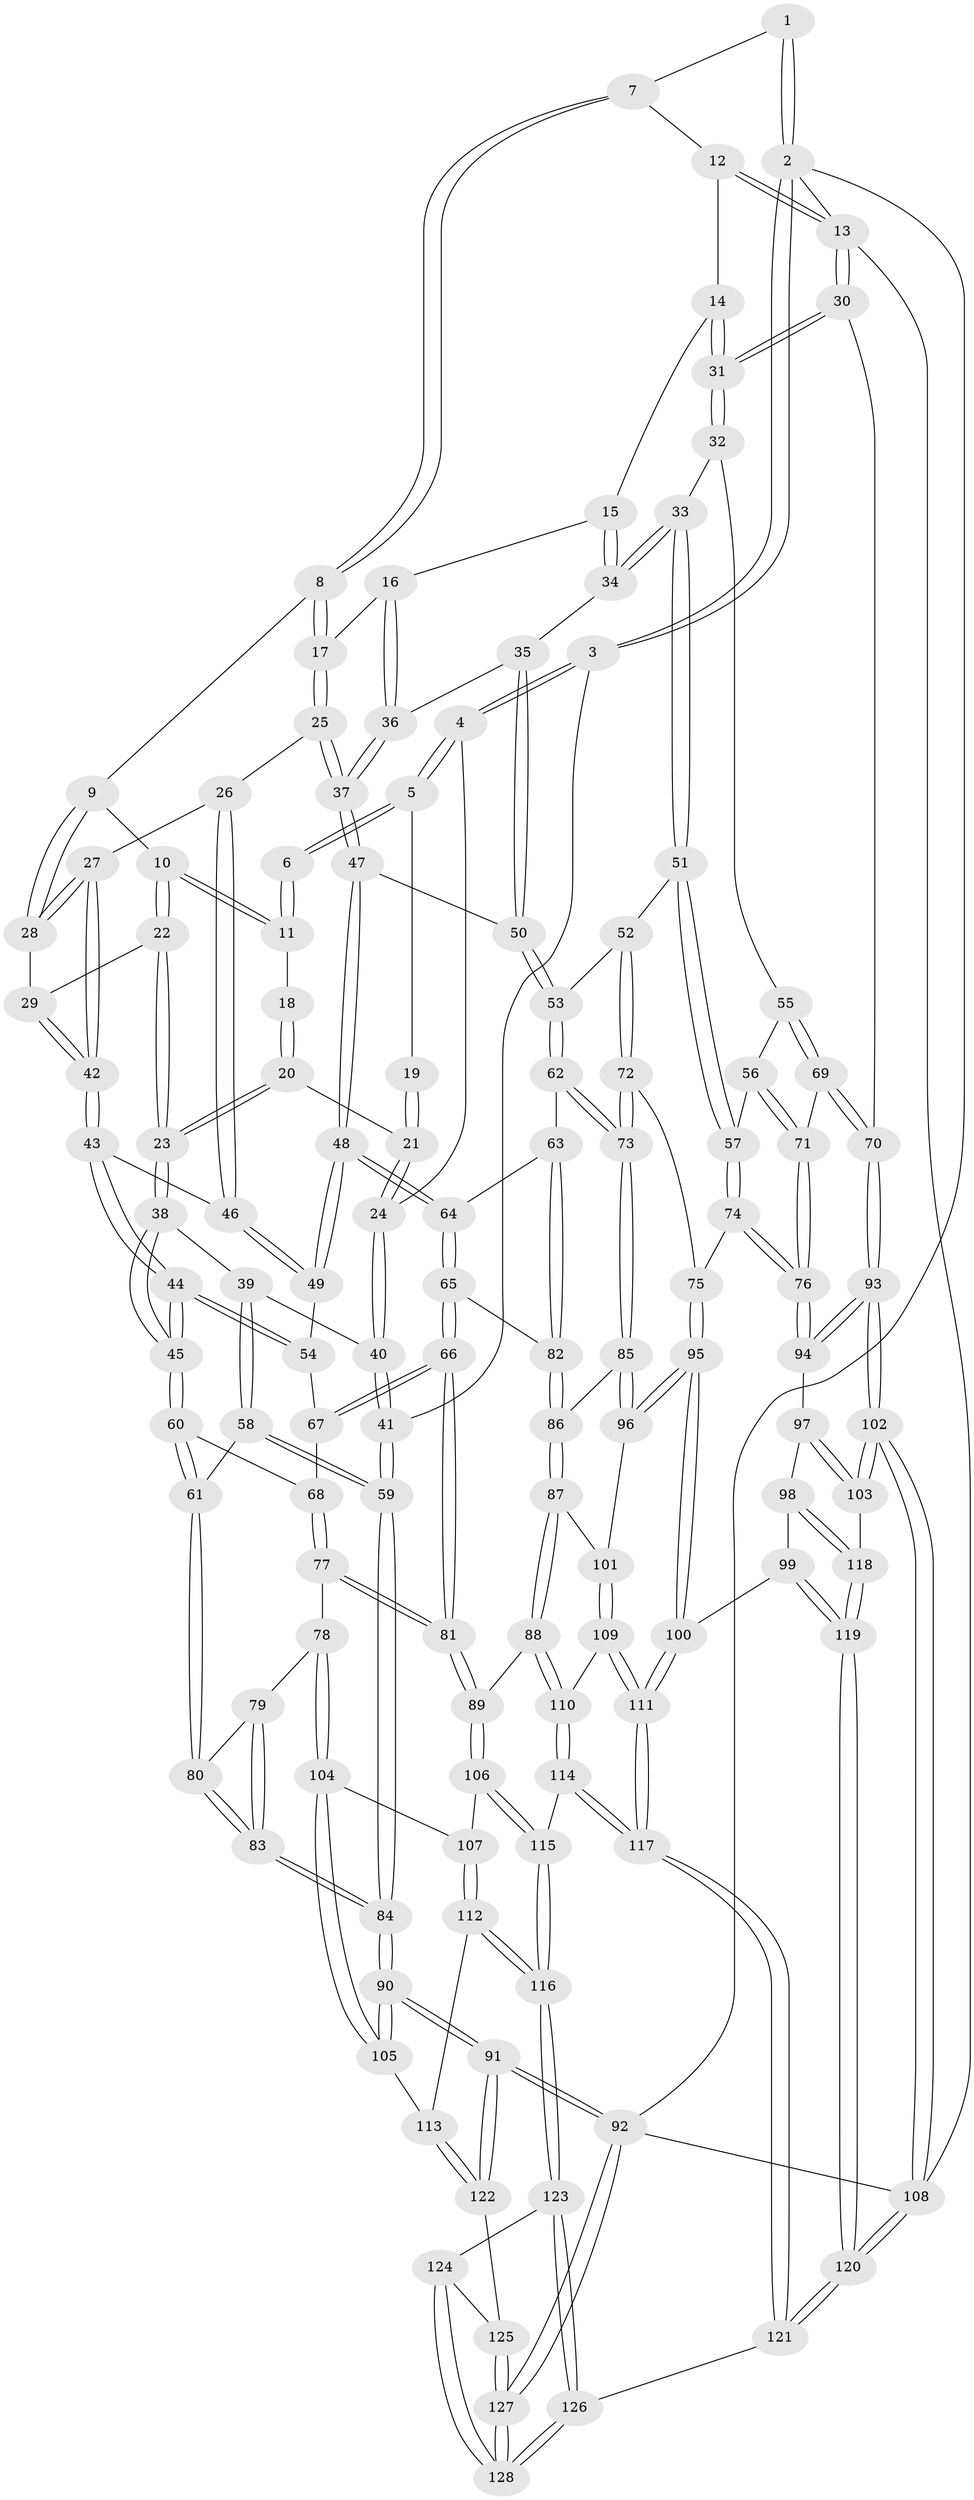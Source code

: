 // coarse degree distribution, {3: 0.21052631578947367, 8: 0.013157894736842105, 6: 0.06578947368421052, 5: 0.2631578947368421, 2: 0.02631578947368421, 4: 0.42105263157894735}
// Generated by graph-tools (version 1.1) at 2025/24/03/03/25 07:24:38]
// undirected, 128 vertices, 317 edges
graph export_dot {
graph [start="1"]
  node [color=gray90,style=filled];
  1 [pos="+0.17662276047291822+0"];
  2 [pos="+0+0"];
  3 [pos="+0+0.04810299567520904"];
  4 [pos="+0.02814043742257073+0.10233496845484134"];
  5 [pos="+0.049092429270137655+0.08256974031166286"];
  6 [pos="+0.16009599294470994+0"];
  7 [pos="+0.4707398218265952+0"];
  8 [pos="+0.4744783055096594+0"];
  9 [pos="+0.42093372667181733+0.022241134455429135"];
  10 [pos="+0.24900265792667362+0.10533229768904336"];
  11 [pos="+0.19626906282969983+0.06945362515640564"];
  12 [pos="+0.9963327202251026+0"];
  13 [pos="+1+0"];
  14 [pos="+0.8390584295227155+0.04352563452396954"];
  15 [pos="+0.838579911969491+0.04440486012999946"];
  16 [pos="+0.6643545259874455+0.10204498283346061"];
  17 [pos="+0.6108930293434914+0.09019390159933452"];
  18 [pos="+0.1937117175833168+0.07085066071041289"];
  19 [pos="+0.14006587376353044+0.07658215427250556"];
  20 [pos="+0.12244753113034355+0.1715128812437426"];
  21 [pos="+0.11154385132439514+0.1686821292330234"];
  22 [pos="+0.24629623281867893+0.17366772996998095"];
  23 [pos="+0.16718706675056935+0.21148934361001961"];
  24 [pos="+0.06778449683818714+0.15838689310974538"];
  25 [pos="+0.5712919750422505+0.22512063342761668"];
  26 [pos="+0.43348166067560207+0.20361895944822203"];
  27 [pos="+0.4284031618560444+0.1967630900010888"];
  28 [pos="+0.415645560848699+0.16907314872819032"];
  29 [pos="+0.2804867792550017+0.2051900192252217"];
  30 [pos="+1+0.25024230537764763"];
  31 [pos="+1+0.24567883546952896"];
  32 [pos="+0.9051577634767017+0.2629114256327525"];
  33 [pos="+0.8733622401956604+0.25953272167886415"];
  34 [pos="+0.8465783560464407+0.23189687910479517"];
  35 [pos="+0.7466943542052799+0.23994375786491615"];
  36 [pos="+0.7054396150621051+0.18682761053181834"];
  37 [pos="+0.5794373590145857+0.2419447582393504"];
  38 [pos="+0.156086120536292+0.29301781721388925"];
  39 [pos="+0.08213426264119549+0.31629517807391494"];
  40 [pos="+0.031204967826469438+0.2785954267619787"];
  41 [pos="+0+0.2841623641831372"];
  42 [pos="+0.2891285925128009+0.29747800191033763"];
  43 [pos="+0.28909848230073043+0.29767291786095734"];
  44 [pos="+0.2663887566733717+0.3554439928177583"];
  45 [pos="+0.2631191999298485+0.3587140935325769"];
  46 [pos="+0.429990941037648+0.2748939473523746"];
  47 [pos="+0.5996217752001081+0.3002926108165409"];
  48 [pos="+0.514488670083181+0.3792347626188292"];
  49 [pos="+0.44479641982076695+0.3413201548114308"];
  50 [pos="+0.6591725229182042+0.315004754166554"];
  51 [pos="+0.8192396970367977+0.40250083348681703"];
  52 [pos="+0.794025118968825+0.40879258318642187"];
  53 [pos="+0.6982416555243037+0.383143089998949"];
  54 [pos="+0.43643502629352027+0.3446461003958648"];
  55 [pos="+0.9448955864028045+0.40270949786309884"];
  56 [pos="+0.9261940696819356+0.4098079171894366"];
  57 [pos="+0.8211348969562244+0.40440298046933243"];
  58 [pos="+0.06834535531316972+0.4239840570275293"];
  59 [pos="+0+0.5258778320830532"];
  60 [pos="+0.2612186180887012+0.383351063216817"];
  61 [pos="+0.11481609871060364+0.45454003464769566"];
  62 [pos="+0.647228032609031+0.47285938788230536"];
  63 [pos="+0.6040431395582784+0.46251488339999125"];
  64 [pos="+0.5149060299754636+0.384391117075596"];
  65 [pos="+0.468080491511234+0.4834696126474568"];
  66 [pos="+0.4016785677811868+0.5344011792191563"];
  67 [pos="+0.39675963395585045+0.4067680883721703"];
  68 [pos="+0.2774652593882838+0.41886800889186804"];
  69 [pos="+0.9576962075649603+0.4076644404548726"];
  70 [pos="+1+0.41399000186740603"];
  71 [pos="+0.9211085950485648+0.5101263228056013"];
  72 [pos="+0.759803573669223+0.4843385004596588"];
  73 [pos="+0.6730545349236554+0.5322374650135087"];
  74 [pos="+0.8792066679994879+0.5029677583836546"];
  75 [pos="+0.8029128559365999+0.5516417102505425"];
  76 [pos="+0.9188081211490898+0.5212484970114558"];
  77 [pos="+0.3014936151611389+0.49958325856397595"];
  78 [pos="+0.16604480347943423+0.5703593631436422"];
  79 [pos="+0.16274180128637708+0.567997073371119"];
  80 [pos="+0.11930642393939306+0.47122888182894057"];
  81 [pos="+0.3831299089618902+0.554441711570099"];
  82 [pos="+0.5489625673976842+0.5254217594430386"];
  83 [pos="+0+0.593091934621245"];
  84 [pos="+0+0.658700998472561"];
  85 [pos="+0.6726032800540945+0.5409388604006551"];
  86 [pos="+0.5579661870741421+0.5486607629010728"];
  87 [pos="+0.5422818450928998+0.6017113551212271"];
  88 [pos="+0.4297532214284778+0.5965101184367526"];
  89 [pos="+0.3862838676726751+0.5704884318943995"];
  90 [pos="+0+0.6644877735794126"];
  91 [pos="+0+0.8845302228870823"];
  92 [pos="+0+1"];
  93 [pos="+1+0.4816882908527015"];
  94 [pos="+0.9355050613180171+0.5349602013718711"];
  95 [pos="+0.7484344288465595+0.6609873813791616"];
  96 [pos="+0.6762642038187088+0.5544924851427815"];
  97 [pos="+0.9198985141065712+0.5936519266823881"];
  98 [pos="+0.8196659276643875+0.6903750262393693"];
  99 [pos="+0.7732188505499615+0.6904186647674732"];
  100 [pos="+0.7523688493711967+0.6808771172167485"];
  101 [pos="+0.5629924700734014+0.6237476673263495"];
  102 [pos="+1+0.7850873172367928"];
  103 [pos="+1+0.748431654390566"];
  104 [pos="+0.1699979793106265+0.5940556428773798"];
  105 [pos="+0.11985779841588809+0.6950806419695345"];
  106 [pos="+0.35911032792617115+0.6192190616604688"];
  107 [pos="+0.2248792615372187+0.6390916067423695"];
  108 [pos="+1+1"];
  109 [pos="+0.5853784915498417+0.7029383348563302"];
  110 [pos="+0.48313929254161286+0.6994175015972826"];
  111 [pos="+0.6339944366124663+0.7463624996829706"];
  112 [pos="+0.25113399053537605+0.7869610008119605"];
  113 [pos="+0.16980057384609035+0.7721410139851834"];
  114 [pos="+0.4327200638661754+0.7707274052369042"];
  115 [pos="+0.3296416380391194+0.7941384577859761"];
  116 [pos="+0.3076896882198267+0.818307383892818"];
  117 [pos="+0.5999084743926506+0.8513107458626067"];
  118 [pos="+0.9347003595579321+0.7613691567169494"];
  119 [pos="+0.8210854473475172+1"];
  120 [pos="+0.7908781105806206+1"];
  121 [pos="+0.6191228087031397+1"];
  122 [pos="+0.08592474287010375+0.8346935340374972"];
  123 [pos="+0.3114866967033594+0.8664117293439701"];
  124 [pos="+0.2001105394584419+0.9203411083562105"];
  125 [pos="+0.1467893726635343+0.9171697751165416"];
  126 [pos="+0.47105974392444006+1"];
  127 [pos="+0+1"];
  128 [pos="+0.08568737051140914+1"];
  1 -- 2;
  1 -- 2;
  1 -- 7;
  2 -- 3;
  2 -- 3;
  2 -- 13;
  2 -- 92;
  3 -- 4;
  3 -- 4;
  3 -- 41;
  4 -- 5;
  4 -- 5;
  4 -- 24;
  5 -- 6;
  5 -- 6;
  5 -- 19;
  6 -- 11;
  6 -- 11;
  7 -- 8;
  7 -- 8;
  7 -- 12;
  8 -- 9;
  8 -- 17;
  8 -- 17;
  9 -- 10;
  9 -- 28;
  9 -- 28;
  10 -- 11;
  10 -- 11;
  10 -- 22;
  10 -- 22;
  11 -- 18;
  12 -- 13;
  12 -- 13;
  12 -- 14;
  13 -- 30;
  13 -- 30;
  13 -- 108;
  14 -- 15;
  14 -- 31;
  14 -- 31;
  15 -- 16;
  15 -- 34;
  15 -- 34;
  16 -- 17;
  16 -- 36;
  16 -- 36;
  17 -- 25;
  17 -- 25;
  18 -- 20;
  18 -- 20;
  19 -- 21;
  19 -- 21;
  20 -- 21;
  20 -- 23;
  20 -- 23;
  21 -- 24;
  21 -- 24;
  22 -- 23;
  22 -- 23;
  22 -- 29;
  23 -- 38;
  23 -- 38;
  24 -- 40;
  24 -- 40;
  25 -- 26;
  25 -- 37;
  25 -- 37;
  26 -- 27;
  26 -- 46;
  26 -- 46;
  27 -- 28;
  27 -- 28;
  27 -- 42;
  27 -- 42;
  28 -- 29;
  29 -- 42;
  29 -- 42;
  30 -- 31;
  30 -- 31;
  30 -- 70;
  31 -- 32;
  31 -- 32;
  32 -- 33;
  32 -- 55;
  33 -- 34;
  33 -- 34;
  33 -- 51;
  33 -- 51;
  34 -- 35;
  35 -- 36;
  35 -- 50;
  35 -- 50;
  36 -- 37;
  36 -- 37;
  37 -- 47;
  37 -- 47;
  38 -- 39;
  38 -- 45;
  38 -- 45;
  39 -- 40;
  39 -- 58;
  39 -- 58;
  40 -- 41;
  40 -- 41;
  41 -- 59;
  41 -- 59;
  42 -- 43;
  42 -- 43;
  43 -- 44;
  43 -- 44;
  43 -- 46;
  44 -- 45;
  44 -- 45;
  44 -- 54;
  44 -- 54;
  45 -- 60;
  45 -- 60;
  46 -- 49;
  46 -- 49;
  47 -- 48;
  47 -- 48;
  47 -- 50;
  48 -- 49;
  48 -- 49;
  48 -- 64;
  48 -- 64;
  49 -- 54;
  50 -- 53;
  50 -- 53;
  51 -- 52;
  51 -- 57;
  51 -- 57;
  52 -- 53;
  52 -- 72;
  52 -- 72;
  53 -- 62;
  53 -- 62;
  54 -- 67;
  55 -- 56;
  55 -- 69;
  55 -- 69;
  56 -- 57;
  56 -- 71;
  56 -- 71;
  57 -- 74;
  57 -- 74;
  58 -- 59;
  58 -- 59;
  58 -- 61;
  59 -- 84;
  59 -- 84;
  60 -- 61;
  60 -- 61;
  60 -- 68;
  61 -- 80;
  61 -- 80;
  62 -- 63;
  62 -- 73;
  62 -- 73;
  63 -- 64;
  63 -- 82;
  63 -- 82;
  64 -- 65;
  64 -- 65;
  65 -- 66;
  65 -- 66;
  65 -- 82;
  66 -- 67;
  66 -- 67;
  66 -- 81;
  66 -- 81;
  67 -- 68;
  68 -- 77;
  68 -- 77;
  69 -- 70;
  69 -- 70;
  69 -- 71;
  70 -- 93;
  70 -- 93;
  71 -- 76;
  71 -- 76;
  72 -- 73;
  72 -- 73;
  72 -- 75;
  73 -- 85;
  73 -- 85;
  74 -- 75;
  74 -- 76;
  74 -- 76;
  75 -- 95;
  75 -- 95;
  76 -- 94;
  76 -- 94;
  77 -- 78;
  77 -- 81;
  77 -- 81;
  78 -- 79;
  78 -- 104;
  78 -- 104;
  79 -- 80;
  79 -- 83;
  79 -- 83;
  80 -- 83;
  80 -- 83;
  81 -- 89;
  81 -- 89;
  82 -- 86;
  82 -- 86;
  83 -- 84;
  83 -- 84;
  84 -- 90;
  84 -- 90;
  85 -- 86;
  85 -- 96;
  85 -- 96;
  86 -- 87;
  86 -- 87;
  87 -- 88;
  87 -- 88;
  87 -- 101;
  88 -- 89;
  88 -- 110;
  88 -- 110;
  89 -- 106;
  89 -- 106;
  90 -- 91;
  90 -- 91;
  90 -- 105;
  90 -- 105;
  91 -- 92;
  91 -- 92;
  91 -- 122;
  91 -- 122;
  92 -- 127;
  92 -- 127;
  92 -- 108;
  93 -- 94;
  93 -- 94;
  93 -- 102;
  93 -- 102;
  94 -- 97;
  95 -- 96;
  95 -- 96;
  95 -- 100;
  95 -- 100;
  96 -- 101;
  97 -- 98;
  97 -- 103;
  97 -- 103;
  98 -- 99;
  98 -- 118;
  98 -- 118;
  99 -- 100;
  99 -- 119;
  99 -- 119;
  100 -- 111;
  100 -- 111;
  101 -- 109;
  101 -- 109;
  102 -- 103;
  102 -- 103;
  102 -- 108;
  102 -- 108;
  103 -- 118;
  104 -- 105;
  104 -- 105;
  104 -- 107;
  105 -- 113;
  106 -- 107;
  106 -- 115;
  106 -- 115;
  107 -- 112;
  107 -- 112;
  108 -- 120;
  108 -- 120;
  109 -- 110;
  109 -- 111;
  109 -- 111;
  110 -- 114;
  110 -- 114;
  111 -- 117;
  111 -- 117;
  112 -- 113;
  112 -- 116;
  112 -- 116;
  113 -- 122;
  113 -- 122;
  114 -- 115;
  114 -- 117;
  114 -- 117;
  115 -- 116;
  115 -- 116;
  116 -- 123;
  116 -- 123;
  117 -- 121;
  117 -- 121;
  118 -- 119;
  118 -- 119;
  119 -- 120;
  119 -- 120;
  120 -- 121;
  120 -- 121;
  121 -- 126;
  122 -- 125;
  123 -- 124;
  123 -- 126;
  123 -- 126;
  124 -- 125;
  124 -- 128;
  124 -- 128;
  125 -- 127;
  125 -- 127;
  126 -- 128;
  126 -- 128;
  127 -- 128;
  127 -- 128;
}
